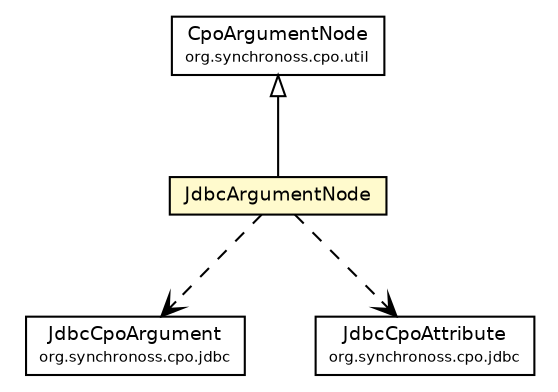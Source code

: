 #!/usr/local/bin/dot
#
# Class diagram 
# Generated by UMLGraph version 5.1 (http://www.umlgraph.org/)
#

digraph G {
	edge [fontname="Helvetica",fontsize=10,labelfontname="Helvetica",labelfontsize=10];
	node [fontname="Helvetica",fontsize=10,shape=plaintext];
	nodesep=0.25;
	ranksep=0.5;
	// org.synchronoss.cpo.util.CpoArgumentNode
	c4513 [label=<<table title="org.synchronoss.cpo.util.CpoArgumentNode" border="0" cellborder="1" cellspacing="0" cellpadding="2" port="p" href="../CpoArgumentNode.html">
		<tr><td><table border="0" cellspacing="0" cellpadding="1">
<tr><td align="center" balign="center"> CpoArgumentNode </td></tr>
<tr><td align="center" balign="center"><font point-size="7.0"> org.synchronoss.cpo.util </font></td></tr>
		</table></td></tr>
		</table>>, fontname="Helvetica", fontcolor="black", fontsize=9.0];
	// org.synchronoss.cpo.util.jdbc.JdbcArgumentNode
	c4533 [label=<<table title="org.synchronoss.cpo.util.jdbc.JdbcArgumentNode" border="0" cellborder="1" cellspacing="0" cellpadding="2" port="p" bgcolor="lemonChiffon" href="./JdbcArgumentNode.html">
		<tr><td><table border="0" cellspacing="0" cellpadding="1">
<tr><td align="center" balign="center"> JdbcArgumentNode </td></tr>
		</table></td></tr>
		</table>>, fontname="Helvetica", fontcolor="black", fontsize=9.0];
	//org.synchronoss.cpo.util.jdbc.JdbcArgumentNode extends org.synchronoss.cpo.util.CpoArgumentNode
	c4513:p -> c4533:p [dir=back,arrowtail=empty];
	// org.synchronoss.cpo.util.jdbc.JdbcArgumentNode DEPEND org.synchronoss.cpo.jdbc.JdbcCpoArgument
	c4533:p -> c4552:p [taillabel="", label="", headlabel="", fontname="Helvetica", fontcolor="black", fontsize=10.0, color="black", arrowhead=open, style=dashed];
	// org.synchronoss.cpo.util.jdbc.JdbcArgumentNode DEPEND org.synchronoss.cpo.jdbc.JdbcCpoAttribute
	c4533:p -> c4553:p [taillabel="", label="", headlabel="", fontname="Helvetica", fontcolor="black", fontsize=10.0, color="black", arrowhead=open, style=dashed];
	// org.synchronoss.cpo.jdbc.JdbcCpoArgument
	c4552 [label=<<table title="org.synchronoss.cpo.jdbc.JdbcCpoArgument" border="0" cellborder="1" cellspacing="0" cellpadding="2" port="p" href="http://java.sun.com/j2se/1.4.2/docs/api/org/synchronoss/cpo/jdbc/JdbcCpoArgument.html">
		<tr><td><table border="0" cellspacing="0" cellpadding="1">
<tr><td align="center" balign="center"> JdbcCpoArgument </td></tr>
<tr><td align="center" balign="center"><font point-size="7.0"> org.synchronoss.cpo.jdbc </font></td></tr>
		</table></td></tr>
		</table>>, fontname="Helvetica", fontcolor="black", fontsize=9.0];
	// org.synchronoss.cpo.jdbc.JdbcCpoAttribute
	c4553 [label=<<table title="org.synchronoss.cpo.jdbc.JdbcCpoAttribute" border="0" cellborder="1" cellspacing="0" cellpadding="2" port="p" href="http://java.sun.com/j2se/1.4.2/docs/api/org/synchronoss/cpo/jdbc/JdbcCpoAttribute.html">
		<tr><td><table border="0" cellspacing="0" cellpadding="1">
<tr><td align="center" balign="center"> JdbcCpoAttribute </td></tr>
<tr><td align="center" balign="center"><font point-size="7.0"> org.synchronoss.cpo.jdbc </font></td></tr>
		</table></td></tr>
		</table>>, fontname="Helvetica", fontcolor="black", fontsize=9.0];
}

